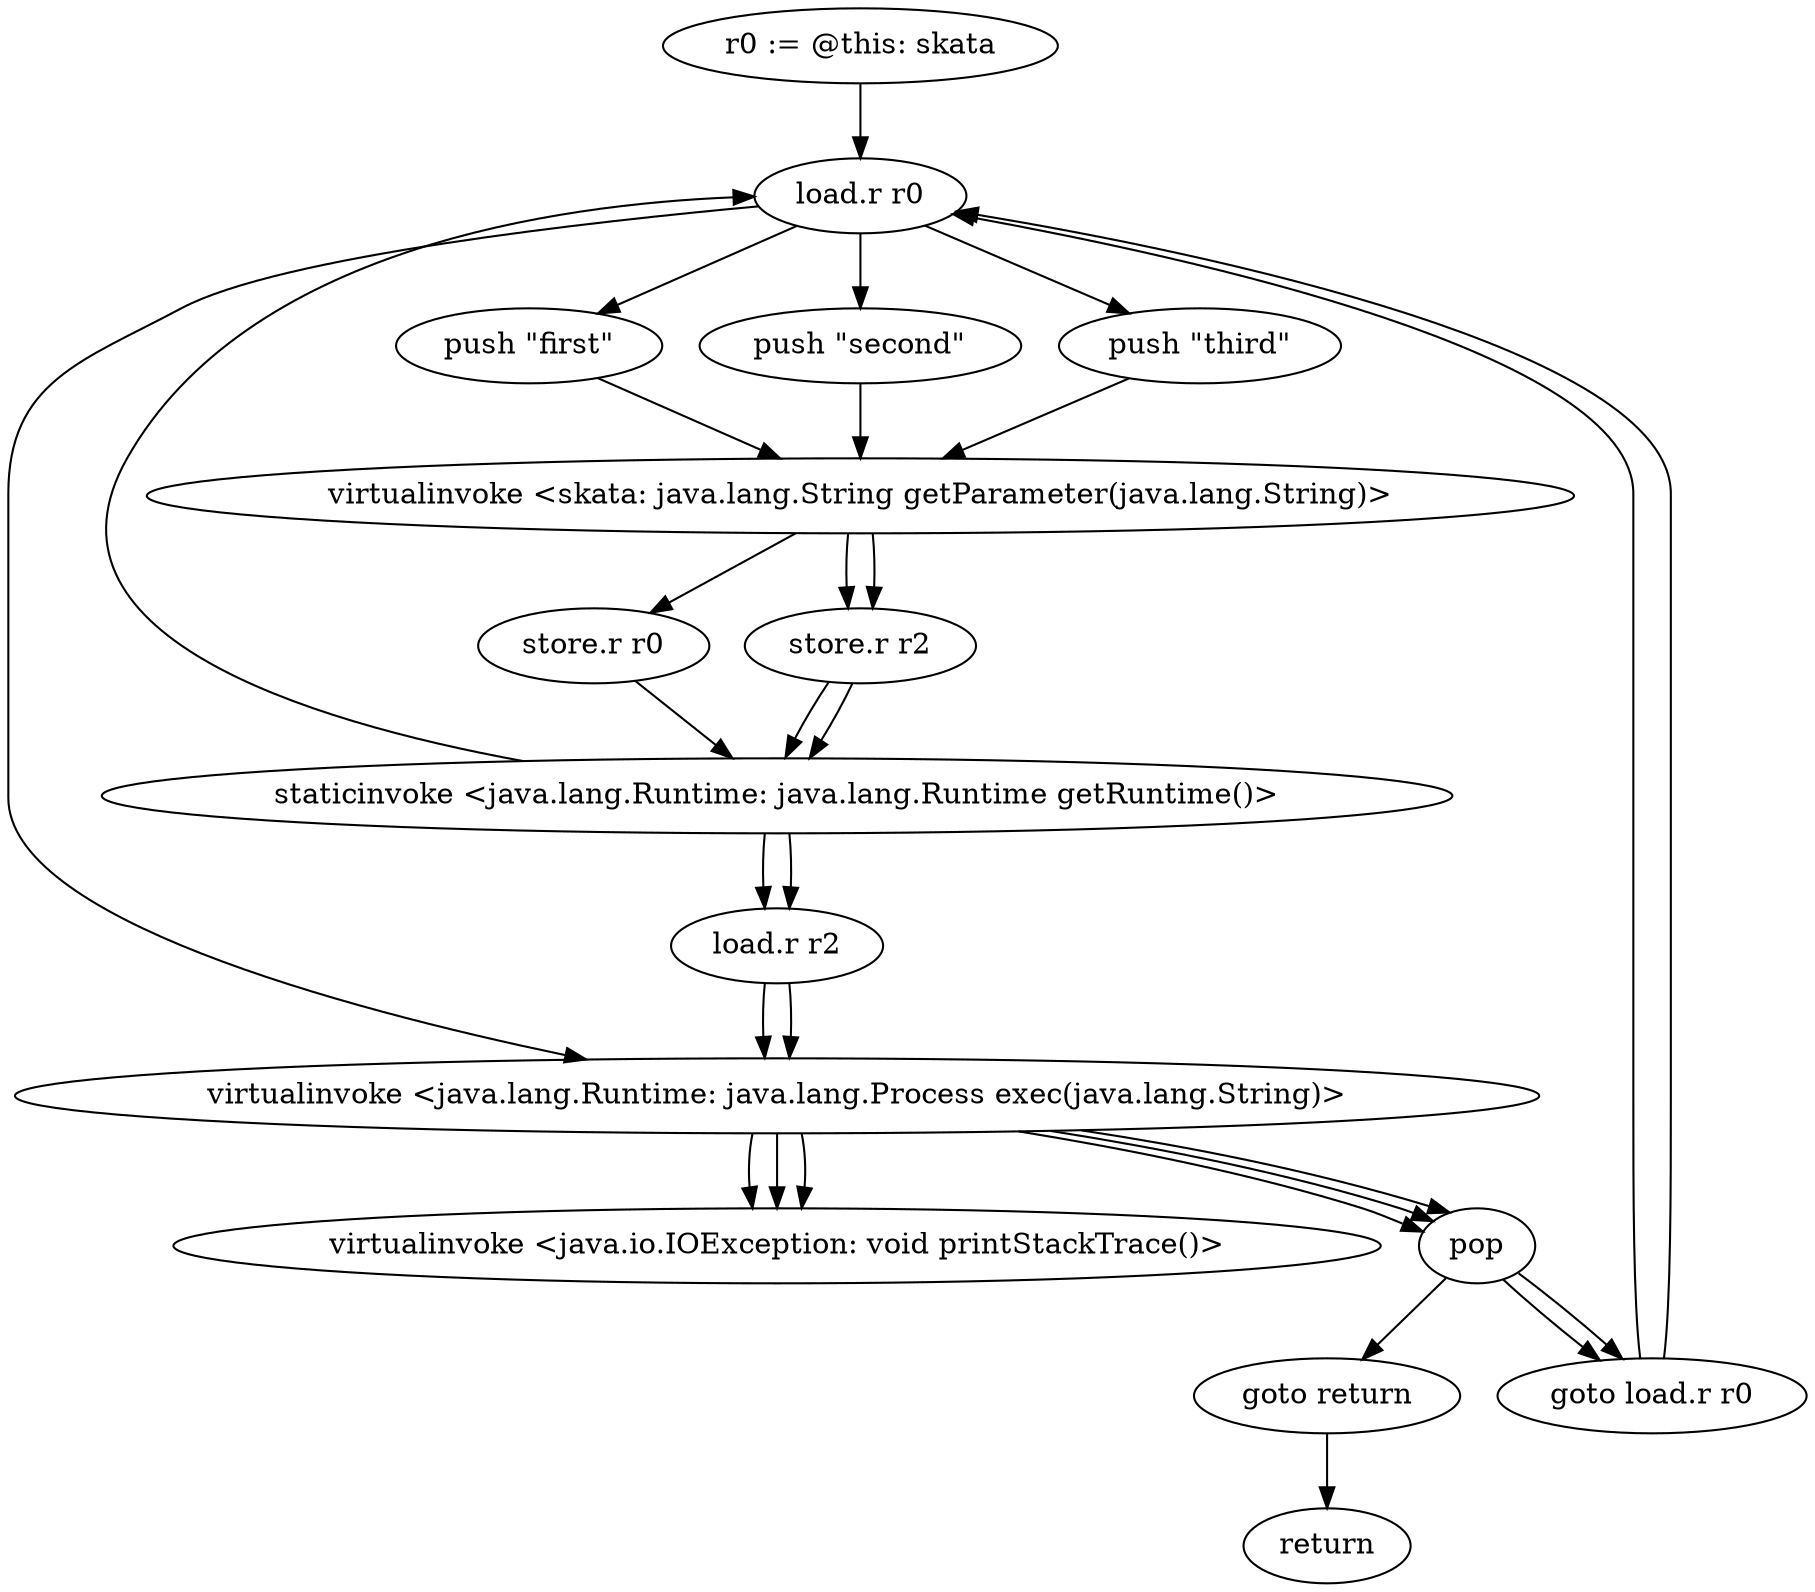 digraph "" {
    "r0 := @this: skata"
    "load.r r0"
    "r0 := @this: skata"->"load.r r0";
    "push \"first\""
    "load.r r0"->"push \"first\"";
    "virtualinvoke <skata: java.lang.String getParameter(java.lang.String)>"
    "push \"first\""->"virtualinvoke <skata: java.lang.String getParameter(java.lang.String)>";
    "store.r r2"
    "virtualinvoke <skata: java.lang.String getParameter(java.lang.String)>"->"store.r r2";
    "staticinvoke <java.lang.Runtime: java.lang.Runtime getRuntime()>"
    "store.r r2"->"staticinvoke <java.lang.Runtime: java.lang.Runtime getRuntime()>";
    "load.r r2"
    "staticinvoke <java.lang.Runtime: java.lang.Runtime getRuntime()>"->"load.r r2";
    "virtualinvoke <java.lang.Runtime: java.lang.Process exec(java.lang.String)>"
    "load.r r2"->"virtualinvoke <java.lang.Runtime: java.lang.Process exec(java.lang.String)>";
    "pop"
    "virtualinvoke <java.lang.Runtime: java.lang.Process exec(java.lang.String)>"->"pop";
    "goto load.r r0"
    "pop"->"goto load.r r0";
    "goto load.r r0"->"load.r r0";
    "push \"second\""
    "load.r r0"->"push \"second\"";
    "push \"second\""->"virtualinvoke <skata: java.lang.String getParameter(java.lang.String)>";
    "virtualinvoke <skata: java.lang.String getParameter(java.lang.String)>"->"store.r r2";
    "store.r r2"->"staticinvoke <java.lang.Runtime: java.lang.Runtime getRuntime()>";
    "staticinvoke <java.lang.Runtime: java.lang.Runtime getRuntime()>"->"load.r r2";
    "load.r r2"->"virtualinvoke <java.lang.Runtime: java.lang.Process exec(java.lang.String)>";
    "virtualinvoke <java.lang.Runtime: java.lang.Process exec(java.lang.String)>"->"pop";
    "pop"->"goto load.r r0";
    "goto load.r r0"->"load.r r0";
    "push \"third\""
    "load.r r0"->"push \"third\"";
    "push \"third\""->"virtualinvoke <skata: java.lang.String getParameter(java.lang.String)>";
    "store.r r0"
    "virtualinvoke <skata: java.lang.String getParameter(java.lang.String)>"->"store.r r0";
    "store.r r0"->"staticinvoke <java.lang.Runtime: java.lang.Runtime getRuntime()>";
    "staticinvoke <java.lang.Runtime: java.lang.Runtime getRuntime()>"->"load.r r0";
    "load.r r0"->"virtualinvoke <java.lang.Runtime: java.lang.Process exec(java.lang.String)>";
    "virtualinvoke <java.lang.Runtime: java.lang.Process exec(java.lang.String)>"->"pop";
    "goto return"
    "pop"->"goto return";
    "return"
    "goto return"->"return";
    "virtualinvoke <java.io.IOException: void printStackTrace()>"
    "virtualinvoke <java.lang.Runtime: java.lang.Process exec(java.lang.String)>"->"virtualinvoke <java.io.IOException: void printStackTrace()>";
    "virtualinvoke <java.lang.Runtime: java.lang.Process exec(java.lang.String)>"->"virtualinvoke <java.io.IOException: void printStackTrace()>";
    "virtualinvoke <java.lang.Runtime: java.lang.Process exec(java.lang.String)>"->"virtualinvoke <java.io.IOException: void printStackTrace()>";
}
